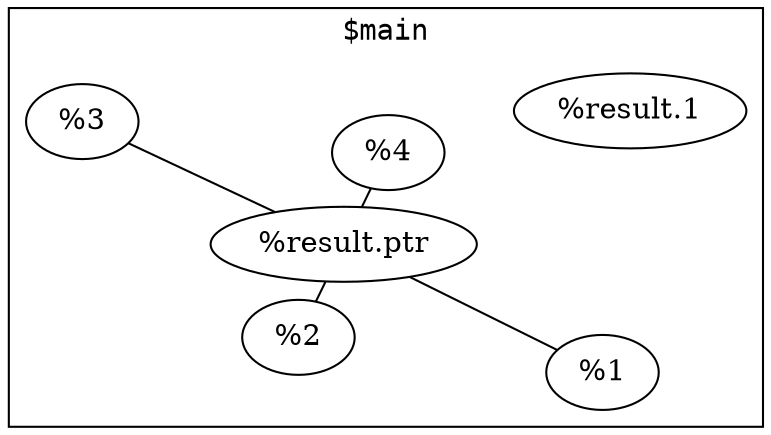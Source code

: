graph {
   fontname=monospace
   layout=fdp

   subgraph cluster_0 {
      label="$main"
      "$main%result.ptr" [label="%result.ptr"]
      "$main%result.ptr" -- "$main%1"
      "$main%result.ptr" -- "$main%2"
      "$main%result.ptr" -- "$main%3"
      "$main%result.ptr" -- "$main%4"
      "$main%1" [label="%1"]
      "$main%2" [label="%2"]
      "$main%3" [label="%3"]
      "$main%4" [label="%4"]
      "$main%result.1" [label="%result.1"]
   }
}
